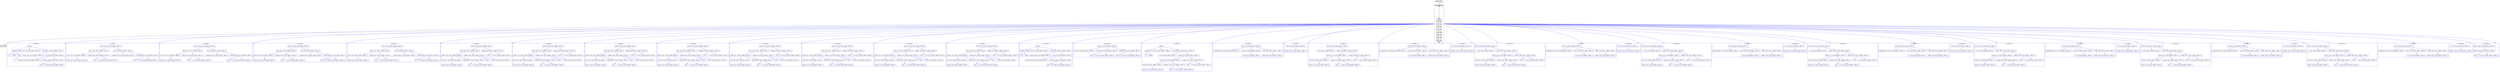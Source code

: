 digraph CFG {
    compound=true;
    graph [splines=true];
    node [shape=rectangle];

    BB2 [label=<<B>BB2: END</B><BR ALIGN="CENTER"/>>];
    BB1 [label=<<B>BB1: Base block</B><BR ALIGN="CENTER"/>VAR<BR ALIGN="CENTER"/>=<BR ALIGN="CENTER"/>=<BR ALIGN="CENTER"/>=<BR ALIGN="CENTER"/>=<BR ALIGN="CENTER"/>=<BR ALIGN="CENTER"/>=<BR ALIGN="CENTER"/>=<BR ALIGN="CENTER"/>=<BR ALIGN="CENTER"/>=<BR ALIGN="CENTER"/>=<BR ALIGN="CENTER"/>=<BR ALIGN="CENTER"/>=<BR ALIGN="CENTER"/>VAR<BR ALIGN="CENTER"/>FUNC_CALL<BR ALIGN="CENTER"/>VAR<BR ALIGN="CENTER"/>FUNC_CALL<BR ALIGN="CENTER"/>FUNC_CALL<BR ALIGN="CENTER"/>=<BR ALIGN="CENTER"/>FUNC_CALL<BR ALIGN="CENTER"/>FUNC_CALL<BR ALIGN="CENTER"/>=<BR ALIGN="CENTER"/>FUNC_CALL<BR ALIGN="CENTER"/>FUNC_CALL<BR ALIGN="CENTER"/>=<BR ALIGN="CENTER"/>FUNC_CALL<BR ALIGN="CENTER"/>FUNC_CALL<BR ALIGN="CENTER"/>=<BR ALIGN="CENTER"/>FUNC_CALL<BR ALIGN="CENTER"/>FUNC_CALL<BR ALIGN="CENTER"/>=<BR ALIGN="CENTER"/>FUNC_CALL<BR ALIGN="CENTER"/>FUNC_CALL<BR ALIGN="CENTER"/>=<BR ALIGN="CENTER"/>FUNC_CALL<BR ALIGN="CENTER"/>FUNC_CALL<BR ALIGN="CENTER"/>=<BR ALIGN="CENTER"/>FUNC_CALL<BR ALIGN="CENTER"/>FUNC_CALL<BR ALIGN="CENTER"/>DEC<BR ALIGN="CENTER"/>>];
    subgraph cluster_instruction0 {
        label = "OT of BB1:0";
        style=rounded;
        color=blue;
        entry0 [shape=point, style=invis];
        node0 [label="declare", color=blue];
        node1 [label="withType", color=blue];
        node2 [label="int", color=blue];
        node1 -> node2[color=blue];
        node3 [label="builtin", color=blue];
        node1 -> node3[color=blue];
        node4 [label="array", color=blue];
        node5 [label="2", color=blue];
        node4 -> node5[color=blue];
        node1 -> node4[color=blue];
        node0 -> node1[color=blue];
        node6 [label="matrix <int:2, reg: (null), spilled: 0, offset: 0>", color=blue];
        node0 -> node6[color=blue];
        node7 [label="write <int:2, reg: (null), spilled: 0, offset: 0>", color=blue];
        node8 [label="matrix <int:2, reg: AR, spilled: 0, offset: 0>", color=blue];
        node7 -> node8[color=blue];
        node9 [label="call <ref:0, reg: RT, spilled: 0, offset: 0>", color=blue];
        node10 [label="__allocRef <ref:0, reg: (null), spilled: 0, offset: 0>", color=blue];
        node9 -> node10[color=blue];
        node11 [label="litRead <long:0, reg: R0, spilled: 0, offset: 0>", color=blue];
        node12 [label="DEC", color=blue];
        node11 -> node12[color=blue];
        node13 [label="32 <long:0, reg: AR, spilled: 0, offset: 0>", color=blue];
        node11 -> node13[color=blue];
        node9 -> node11[color=blue];
        node7 -> node9[color=blue];
        node0 -> node7[color=blue];
    }
    BB1 -> entry0 [lhead=cluster_instruction0, color=blue];
    subgraph cluster_instruction1 {
        label = "OT of BB1:1";
        style=rounded;
        color=blue;
        entry1 [shape=point, style=invis];
        node14 [label="write <int:1, reg: (null), spilled: 0, offset: 0>", color=blue];
        node15 [label="index <int:1, reg: R1, spilled: 0, offset: 0>", color=blue];
        node16 [label="read <int:2, reg: R1, spilled: 0, offset: 0>", color=blue];
        node17 [label="matrix <int:2, reg: AR, spilled: 0, offset: 0>", color=blue];
        node16 -> node17[color=blue];
        node15 -> node16[color=blue];
        node18 [label="litRead <int:0, reg: R2, spilled: 0, offset: 0>", color=blue];
        node19 [label="DEC", color=blue];
        node18 -> node19[color=blue];
        node20 [label="0 <int:0, reg: (null), spilled: 0, offset: 0>", color=blue];
        node18 -> node20[color=blue];
        node15 -> node18[color=blue];
        node14 -> node15[color=blue];
        node21 [label="call <ref:0, reg: RT, spilled: 0, offset: 0>", color=blue];
        node22 [label="__allocRef <ref:0, reg: (null), spilled: 0, offset: 0>", color=blue];
        node21 -> node22[color=blue];
        node23 [label="litRead <long:0, reg: R0, spilled: 0, offset: 0>", color=blue];
        node24 [label="DEC", color=blue];
        node23 -> node24[color=blue];
        node25 [label="16 <long:0, reg: AR, spilled: 0, offset: 0>", color=blue];
        node23 -> node25[color=blue];
        node21 -> node23[color=blue];
        node14 -> node21[color=blue];
    }
    BB1 -> entry1 [lhead=cluster_instruction1, color=blue];
    subgraph cluster_instruction2 {
        label = "OT of BB1:2";
        style=rounded;
        color=blue;
        entry2 [shape=point, style=invis];
        node26 [label="write <int:1, reg: (null), spilled: 0, offset: 0>", color=blue];
        node27 [label="index <int:1, reg: R1, spilled: 0, offset: 0>", color=blue];
        node28 [label="read <int:2, reg: R1, spilled: 0, offset: 0>", color=blue];
        node29 [label="matrix <int:2, reg: AR, spilled: 0, offset: 0>", color=blue];
        node28 -> node29[color=blue];
        node27 -> node28[color=blue];
        node30 [label="litRead <int:0, reg: R2, spilled: 0, offset: 0>", color=blue];
        node31 [label="DEC", color=blue];
        node30 -> node31[color=blue];
        node32 [label="1 <int:0, reg: (null), spilled: 0, offset: 0>", color=blue];
        node30 -> node32[color=blue];
        node27 -> node30[color=blue];
        node26 -> node27[color=blue];
        node33 [label="call <ref:0, reg: RT, spilled: 0, offset: 0>", color=blue];
        node34 [label="__allocRef <ref:0, reg: (null), spilled: 0, offset: 0>", color=blue];
        node33 -> node34[color=blue];
        node35 [label="litRead <long:0, reg: R0, spilled: 0, offset: 0>", color=blue];
        node36 [label="DEC", color=blue];
        node35 -> node36[color=blue];
        node37 [label="16 <long:0, reg: AR, spilled: 0, offset: 0>", color=blue];
        node35 -> node37[color=blue];
        node33 -> node35[color=blue];
        node26 -> node33[color=blue];
    }
    BB1 -> entry2 [lhead=cluster_instruction2, color=blue];
    subgraph cluster_instruction3 {
        label = "OT of BB1:3";
        style=rounded;
        color=blue;
        entry3 [shape=point, style=invis];
        node38 [label="write <int:1, reg: (null), spilled: 0, offset: 0>", color=blue];
        node39 [label="index <int:1, reg: R1, spilled: 0, offset: 0>", color=blue];
        node40 [label="read <int:2, reg: R1, spilled: 0, offset: 0>", color=blue];
        node41 [label="matrix <int:2, reg: AR, spilled: 0, offset: 0>", color=blue];
        node40 -> node41[color=blue];
        node39 -> node40[color=blue];
        node42 [label="litRead <int:0, reg: R2, spilled: 0, offset: 0>", color=blue];
        node43 [label="DEC", color=blue];
        node42 -> node43[color=blue];
        node44 [label="2 <int:0, reg: (null), spilled: 0, offset: 0>", color=blue];
        node42 -> node44[color=blue];
        node39 -> node42[color=blue];
        node38 -> node39[color=blue];
        node45 [label="call <ref:0, reg: RT, spilled: 0, offset: 0>", color=blue];
        node46 [label="__allocRef <ref:0, reg: (null), spilled: 0, offset: 0>", color=blue];
        node45 -> node46[color=blue];
        node47 [label="litRead <long:0, reg: R0, spilled: 0, offset: 0>", color=blue];
        node48 [label="DEC", color=blue];
        node47 -> node48[color=blue];
        node49 [label="16 <long:0, reg: AR, spilled: 0, offset: 0>", color=blue];
        node47 -> node49[color=blue];
        node45 -> node47[color=blue];
        node38 -> node45[color=blue];
    }
    BB1 -> entry3 [lhead=cluster_instruction3, color=blue];
    subgraph cluster_instruction4 {
        label = "OT of BB1:4";
        style=rounded;
        color=blue;
        entry4 [shape=point, style=invis];
        node50 [label="write <int:1, reg: (null), spilled: 0, offset: 0>", color=blue];
        node51 [label="index <int:1, reg: R1, spilled: 0, offset: 0>", color=blue];
        node52 [label="read <int:2, reg: R1, spilled: 0, offset: 0>", color=blue];
        node53 [label="matrix <int:2, reg: AR, spilled: 0, offset: 0>", color=blue];
        node52 -> node53[color=blue];
        node51 -> node52[color=blue];
        node54 [label="litRead <int:0, reg: R2, spilled: 0, offset: 0>", color=blue];
        node55 [label="DEC", color=blue];
        node54 -> node55[color=blue];
        node56 [label="3 <int:0, reg: (null), spilled: 0, offset: 0>", color=blue];
        node54 -> node56[color=blue];
        node51 -> node54[color=blue];
        node50 -> node51[color=blue];
        node57 [label="call <ref:0, reg: RT, spilled: 0, offset: 0>", color=blue];
        node58 [label="__allocRef <ref:0, reg: (null), spilled: 0, offset: 0>", color=blue];
        node57 -> node58[color=blue];
        node59 [label="litRead <long:0, reg: R0, spilled: 0, offset: 0>", color=blue];
        node60 [label="DEC", color=blue];
        node59 -> node60[color=blue];
        node61 [label="16 <long:0, reg: AR, spilled: 0, offset: 0>", color=blue];
        node59 -> node61[color=blue];
        node57 -> node59[color=blue];
        node50 -> node57[color=blue];
    }
    BB1 -> entry4 [lhead=cluster_instruction4, color=blue];
    subgraph cluster_instruction5 {
        label = "OT of BB1:5";
        style=rounded;
        color=blue;
        entry5 [shape=point, style=invis];
        node62 [label="write <int:0, reg: (null), spilled: 0, offset: 0>", color=blue];
        node63 [label="index <int:0, reg: R1, spilled: 0, offset: 0>", color=blue];
        node64 [label="indexr <int:1, reg: R1, spilled: 0, offset: 0>", color=blue];
        node65 [label="read <int:2, reg: R1, spilled: 0, offset: 0>", color=blue];
        node66 [label="matrix <int:2, reg: AR, spilled: 0, offset: 0>", color=blue];
        node65 -> node66[color=blue];
        node64 -> node65[color=blue];
        node67 [label="litRead <int:0, reg: R2, spilled: 0, offset: 0>", color=blue];
        node68 [label="DEC", color=blue];
        node67 -> node68[color=blue];
        node69 [label="0 <int:0, reg: (null), spilled: 0, offset: 0>", color=blue];
        node67 -> node69[color=blue];
        node64 -> node67[color=blue];
        node63 -> node64[color=blue];
        node70 [label="litRead <int:0, reg: R2, spilled: 0, offset: 0>", color=blue];
        node71 [label="DEC", color=blue];
        node70 -> node71[color=blue];
        node72 [label="0 <int:0, reg: (null), spilled: 0, offset: 0>", color=blue];
        node70 -> node72[color=blue];
        node63 -> node70[color=blue];
        node62 -> node63[color=blue];
        node73 [label="litRead <int:0, reg: R2, spilled: 0, offset: 0>", color=blue];
        node74 [label="DEC", color=blue];
        node73 -> node74[color=blue];
        node75 [label="0 <int:0, reg: (null), spilled: 0, offset: 0>", color=blue];
        node73 -> node75[color=blue];
        node62 -> node73[color=blue];
    }
    BB1 -> entry5 [lhead=cluster_instruction5, color=blue];
    subgraph cluster_instruction6 {
        label = "OT of BB1:6";
        style=rounded;
        color=blue;
        entry6 [shape=point, style=invis];
        node76 [label="write <int:0, reg: (null), spilled: 0, offset: 0>", color=blue];
        node77 [label="index <int:0, reg: R1, spilled: 0, offset: 0>", color=blue];
        node78 [label="indexr <int:1, reg: R1, spilled: 0, offset: 0>", color=blue];
        node79 [label="read <int:2, reg: R1, spilled: 0, offset: 0>", color=blue];
        node80 [label="matrix <int:2, reg: AR, spilled: 0, offset: 0>", color=blue];
        node79 -> node80[color=blue];
        node78 -> node79[color=blue];
        node81 [label="litRead <int:0, reg: R2, spilled: 0, offset: 0>", color=blue];
        node82 [label="DEC", color=blue];
        node81 -> node82[color=blue];
        node83 [label="0 <int:0, reg: (null), spilled: 0, offset: 0>", color=blue];
        node81 -> node83[color=blue];
        node78 -> node81[color=blue];
        node77 -> node78[color=blue];
        node84 [label="litRead <int:0, reg: R2, spilled: 0, offset: 0>", color=blue];
        node85 [label="DEC", color=blue];
        node84 -> node85[color=blue];
        node86 [label="1 <int:0, reg: (null), spilled: 0, offset: 0>", color=blue];
        node84 -> node86[color=blue];
        node77 -> node84[color=blue];
        node76 -> node77[color=blue];
        node87 [label="litRead <int:0, reg: R2, spilled: 0, offset: 0>", color=blue];
        node88 [label="DEC", color=blue];
        node87 -> node88[color=blue];
        node89 [label="10 <int:0, reg: (null), spilled: 0, offset: 0>", color=blue];
        node87 -> node89[color=blue];
        node76 -> node87[color=blue];
    }
    BB1 -> entry6 [lhead=cluster_instruction6, color=blue];
    subgraph cluster_instruction7 {
        label = "OT of BB1:7";
        style=rounded;
        color=blue;
        entry7 [shape=point, style=invis];
        node90 [label="write <int:0, reg: (null), spilled: 0, offset: 0>", color=blue];
        node91 [label="index <int:0, reg: R1, spilled: 0, offset: 0>", color=blue];
        node92 [label="indexr <int:1, reg: R1, spilled: 0, offset: 0>", color=blue];
        node93 [label="read <int:2, reg: R1, spilled: 0, offset: 0>", color=blue];
        node94 [label="matrix <int:2, reg: AR, spilled: 0, offset: 0>", color=blue];
        node93 -> node94[color=blue];
        node92 -> node93[color=blue];
        node95 [label="litRead <int:0, reg: R2, spilled: 0, offset: 0>", color=blue];
        node96 [label="DEC", color=blue];
        node95 -> node96[color=blue];
        node97 [label="1 <int:0, reg: (null), spilled: 0, offset: 0>", color=blue];
        node95 -> node97[color=blue];
        node92 -> node95[color=blue];
        node91 -> node92[color=blue];
        node98 [label="litRead <int:0, reg: R2, spilled: 0, offset: 0>", color=blue];
        node99 [label="DEC", color=blue];
        node98 -> node99[color=blue];
        node100 [label="0 <int:0, reg: (null), spilled: 0, offset: 0>", color=blue];
        node98 -> node100[color=blue];
        node91 -> node98[color=blue];
        node90 -> node91[color=blue];
        node101 [label="litRead <int:0, reg: R2, spilled: 0, offset: 0>", color=blue];
        node102 [label="DEC", color=blue];
        node101 -> node102[color=blue];
        node103 [label="20 <int:0, reg: (null), spilled: 0, offset: 0>", color=blue];
        node101 -> node103[color=blue];
        node90 -> node101[color=blue];
    }
    BB1 -> entry7 [lhead=cluster_instruction7, color=blue];
    subgraph cluster_instruction8 {
        label = "OT of BB1:8";
        style=rounded;
        color=blue;
        entry8 [shape=point, style=invis];
        node104 [label="write <int:0, reg: (null), spilled: 0, offset: 0>", color=blue];
        node105 [label="index <int:0, reg: R1, spilled: 0, offset: 0>", color=blue];
        node106 [label="indexr <int:1, reg: R1, spilled: 0, offset: 0>", color=blue];
        node107 [label="read <int:2, reg: R1, spilled: 0, offset: 0>", color=blue];
        node108 [label="matrix <int:2, reg: AR, spilled: 0, offset: 0>", color=blue];
        node107 -> node108[color=blue];
        node106 -> node107[color=blue];
        node109 [label="litRead <int:0, reg: R2, spilled: 0, offset: 0>", color=blue];
        node110 [label="DEC", color=blue];
        node109 -> node110[color=blue];
        node111 [label="1 <int:0, reg: (null), spilled: 0, offset: 0>", color=blue];
        node109 -> node111[color=blue];
        node106 -> node109[color=blue];
        node105 -> node106[color=blue];
        node112 [label="litRead <int:0, reg: R2, spilled: 0, offset: 0>", color=blue];
        node113 [label="DEC", color=blue];
        node112 -> node113[color=blue];
        node114 [label="1 <int:0, reg: (null), spilled: 0, offset: 0>", color=blue];
        node112 -> node114[color=blue];
        node105 -> node112[color=blue];
        node104 -> node105[color=blue];
        node115 [label="litRead <int:0, reg: R2, spilled: 0, offset: 0>", color=blue];
        node116 [label="DEC", color=blue];
        node115 -> node116[color=blue];
        node117 [label="21 <int:0, reg: (null), spilled: 0, offset: 0>", color=blue];
        node115 -> node117[color=blue];
        node104 -> node115[color=blue];
    }
    BB1 -> entry8 [lhead=cluster_instruction8, color=blue];
    subgraph cluster_instruction9 {
        label = "OT of BB1:9";
        style=rounded;
        color=blue;
        entry9 [shape=point, style=invis];
        node118 [label="write <int:0, reg: (null), spilled: 0, offset: 0>", color=blue];
        node119 [label="index <int:0, reg: R1, spilled: 0, offset: 0>", color=blue];
        node120 [label="indexr <int:1, reg: R1, spilled: 0, offset: 0>", color=blue];
        node121 [label="read <int:2, reg: R1, spilled: 0, offset: 0>", color=blue];
        node122 [label="matrix <int:2, reg: AR, spilled: 0, offset: 0>", color=blue];
        node121 -> node122[color=blue];
        node120 -> node121[color=blue];
        node123 [label="litRead <int:0, reg: R2, spilled: 0, offset: 0>", color=blue];
        node124 [label="DEC", color=blue];
        node123 -> node124[color=blue];
        node125 [label="2 <int:0, reg: (null), spilled: 0, offset: 0>", color=blue];
        node123 -> node125[color=blue];
        node120 -> node123[color=blue];
        node119 -> node120[color=blue];
        node126 [label="litRead <int:0, reg: R2, spilled: 0, offset: 0>", color=blue];
        node127 [label="DEC", color=blue];
        node126 -> node127[color=blue];
        node128 [label="0 <int:0, reg: (null), spilled: 0, offset: 0>", color=blue];
        node126 -> node128[color=blue];
        node119 -> node126[color=blue];
        node118 -> node119[color=blue];
        node129 [label="litRead <int:0, reg: R2, spilled: 0, offset: 0>", color=blue];
        node130 [label="DEC", color=blue];
        node129 -> node130[color=blue];
        node131 [label="40 <int:0, reg: (null), spilled: 0, offset: 0>", color=blue];
        node129 -> node131[color=blue];
        node118 -> node129[color=blue];
    }
    BB1 -> entry9 [lhead=cluster_instruction9, color=blue];
    subgraph cluster_instruction10 {
        label = "OT of BB1:10";
        style=rounded;
        color=blue;
        entry10 [shape=point, style=invis];
        node132 [label="write <int:0, reg: (null), spilled: 0, offset: 0>", color=blue];
        node133 [label="index <int:0, reg: R1, spilled: 0, offset: 0>", color=blue];
        node134 [label="indexr <int:1, reg: R1, spilled: 0, offset: 0>", color=blue];
        node135 [label="read <int:2, reg: R1, spilled: 0, offset: 0>", color=blue];
        node136 [label="matrix <int:2, reg: AR, spilled: 0, offset: 0>", color=blue];
        node135 -> node136[color=blue];
        node134 -> node135[color=blue];
        node137 [label="litRead <int:0, reg: R2, spilled: 0, offset: 0>", color=blue];
        node138 [label="DEC", color=blue];
        node137 -> node138[color=blue];
        node139 [label="2 <int:0, reg: (null), spilled: 0, offset: 0>", color=blue];
        node137 -> node139[color=blue];
        node134 -> node137[color=blue];
        node133 -> node134[color=blue];
        node140 [label="litRead <int:0, reg: R2, spilled: 0, offset: 0>", color=blue];
        node141 [label="DEC", color=blue];
        node140 -> node141[color=blue];
        node142 [label="1 <int:0, reg: (null), spilled: 0, offset: 0>", color=blue];
        node140 -> node142[color=blue];
        node133 -> node140[color=blue];
        node132 -> node133[color=blue];
        node143 [label="litRead <int:0, reg: R2, spilled: 0, offset: 0>", color=blue];
        node144 [label="DEC", color=blue];
        node143 -> node144[color=blue];
        node145 [label="50 <int:0, reg: (null), spilled: 0, offset: 0>", color=blue];
        node143 -> node145[color=blue];
        node132 -> node143[color=blue];
    }
    BB1 -> entry10 [lhead=cluster_instruction10, color=blue];
    subgraph cluster_instruction11 {
        label = "OT of BB1:11";
        style=rounded;
        color=blue;
        entry11 [shape=point, style=invis];
        node146 [label="write <int:0, reg: (null), spilled: 0, offset: 0>", color=blue];
        node147 [label="index <int:0, reg: R1, spilled: 0, offset: 0>", color=blue];
        node148 [label="indexr <int:1, reg: R1, spilled: 0, offset: 0>", color=blue];
        node149 [label="read <int:2, reg: R1, spilled: 0, offset: 0>", color=blue];
        node150 [label="matrix <int:2, reg: AR, spilled: 0, offset: 0>", color=blue];
        node149 -> node150[color=blue];
        node148 -> node149[color=blue];
        node151 [label="litRead <int:0, reg: R2, spilled: 0, offset: 0>", color=blue];
        node152 [label="DEC", color=blue];
        node151 -> node152[color=blue];
        node153 [label="3 <int:0, reg: (null), spilled: 0, offset: 0>", color=blue];
        node151 -> node153[color=blue];
        node148 -> node151[color=blue];
        node147 -> node148[color=blue];
        node154 [label="litRead <int:0, reg: R2, spilled: 0, offset: 0>", color=blue];
        node155 [label="DEC", color=blue];
        node154 -> node155[color=blue];
        node156 [label="0 <int:0, reg: (null), spilled: 0, offset: 0>", color=blue];
        node154 -> node156[color=blue];
        node147 -> node154[color=blue];
        node146 -> node147[color=blue];
        node157 [label="litRead <int:0, reg: R2, spilled: 0, offset: 0>", color=blue];
        node158 [label="DEC", color=blue];
        node157 -> node158[color=blue];
        node159 [label="60 <int:0, reg: (null), spilled: 0, offset: 0>", color=blue];
        node157 -> node159[color=blue];
        node146 -> node157[color=blue];
    }
    BB1 -> entry11 [lhead=cluster_instruction11, color=blue];
    subgraph cluster_instruction12 {
        label = "OT of BB1:12";
        style=rounded;
        color=blue;
        entry12 [shape=point, style=invis];
        node160 [label="write <int:0, reg: (null), spilled: 0, offset: 0>", color=blue];
        node161 [label="index <int:0, reg: R1, spilled: 0, offset: 0>", color=blue];
        node162 [label="indexr <int:1, reg: R1, spilled: 0, offset: 0>", color=blue];
        node163 [label="read <int:2, reg: R1, spilled: 0, offset: 0>", color=blue];
        node164 [label="matrix <int:2, reg: AR, spilled: 0, offset: 0>", color=blue];
        node163 -> node164[color=blue];
        node162 -> node163[color=blue];
        node165 [label="litRead <int:0, reg: R2, spilled: 0, offset: 0>", color=blue];
        node166 [label="DEC", color=blue];
        node165 -> node166[color=blue];
        node167 [label="3 <int:0, reg: (null), spilled: 0, offset: 0>", color=blue];
        node165 -> node167[color=blue];
        node162 -> node165[color=blue];
        node161 -> node162[color=blue];
        node168 [label="litRead <int:0, reg: R2, spilled: 0, offset: 0>", color=blue];
        node169 [label="DEC", color=blue];
        node168 -> node169[color=blue];
        node170 [label="1 <int:0, reg: (null), spilled: 0, offset: 0>", color=blue];
        node168 -> node170[color=blue];
        node161 -> node168[color=blue];
        node160 -> node161[color=blue];
        node171 [label="litRead <int:0, reg: R2, spilled: 0, offset: 0>", color=blue];
        node172 [label="DEC", color=blue];
        node171 -> node172[color=blue];
        node173 [label="701 <int:0, reg: (null), spilled: 0, offset: 0>", color=blue];
        node171 -> node173[color=blue];
        node160 -> node171[color=blue];
    }
    BB1 -> entry12 [lhead=cluster_instruction12, color=blue];
    subgraph cluster_instruction13 {
        label = "OT of BB1:13";
        style=rounded;
        color=blue;
        entry13 [shape=point, style=invis];
        node174 [label="declare", color=blue];
        node175 [label="withType", color=blue];
        node176 [label="ref", color=blue];
        node175 -> node176[color=blue];
        node177 [label="builtin", color=blue];
        node175 -> node177[color=blue];
        node174 -> node175[color=blue];
        node178 [label="buffer <ref:0, reg: (null), spilled: 0, offset: 0>", color=blue];
        node174 -> node178[color=blue];
        node179 [label="write <ref:0, reg: (null), spilled: 0, offset: 0>", color=blue];
        node180 [label="buffer <ref:0, reg: AR, spilled: 0, offset: 0>", color=blue];
        node179 -> node180[color=blue];
        node181 [label="call <ref:0, reg: RT, spilled: 0, offset: 0>", color=blue];
        node182 [label="__allocRef <ref:0, reg: (null), spilled: 0, offset: 0>", color=blue];
        node181 -> node182[color=blue];
        node183 [label="litRead <long:0, reg: R0, spilled: 0, offset: 0>", color=blue];
        node184 [label="DEC", color=blue];
        node183 -> node184[color=blue];
        node185 [label="80 <long:0, reg: AR, spilled: 0, offset: 0>", color=blue];
        node183 -> node185[color=blue];
        node181 -> node183[color=blue];
        node179 -> node181[color=blue];
        node174 -> node179[color=blue];
    }
    BB1 -> entry13 [lhead=cluster_instruction13, color=blue];
    subgraph cluster_instruction14 {
        label = "OT of BB1:14";
        style=rounded;
        color=blue;
        entry14 [shape=point, style=invis];
        node186 [label="call <int:0, reg: RT, spilled: 0, offset: 0>", color=blue];
        node187 [label="test <int:0, reg: (null), spilled: 0, offset: 0>", color=blue];
        node186 -> node187[color=blue];
        node188 [label="litRead <int:0, reg: R0, spilled: 0, offset: 0>", color=blue];
        node189 [label="DEC", color=blue];
        node188 -> node189[color=blue];
        node190 [label="4 <int:0, reg: (null), spilled: 0, offset: 0>", color=blue];
        node188 -> node190[color=blue];
        node186 -> node188[color=blue];
        node191 [label="litRead <int:0, reg: R1, spilled: 0, offset: 0>", color=blue];
        node192 [label="DEC", color=blue];
        node191 -> node192[color=blue];
        node193 [label="5 <int:0, reg: (null), spilled: 0, offset: 0>", color=blue];
        node191 -> node193[color=blue];
        node186 -> node191[color=blue];
    }
    BB1 -> entry14 [lhead=cluster_instruction14, color=blue];
    subgraph cluster_instruction15 {
        label = "OT of BB1:15";
        style=rounded;
        color=blue;
        entry15 [shape=point, style=invis];
        node194 [label="declare", color=blue];
        node195 [label="withType", color=blue];
        node196 [label="int", color=blue];
        node195 -> node196[color=blue];
        node197 [label="builtin", color=blue];
        node195 -> node197[color=blue];
        node194 -> node195[color=blue];
        node198 [label="v <int:0, reg: (null), spilled: 0, offset: 0>", color=blue];
        node194 -> node198[color=blue];
        node199 [label="write <int:0, reg: (null), spilled: 0, offset: 0>", color=blue];
        node200 [label="v <int:0, reg: AR, spilled: 0, offset: 0>", color=blue];
        node199 -> node200[color=blue];
        node201 [label="indexr <int:0, reg: R0, spilled: 0, offset: 0>", color=blue];
        node202 [label="indexr <int:1, reg: R0, spilled: 0, offset: 0>", color=blue];
        node203 [label="read <int:2, reg: R0, spilled: 0, offset: 0>", color=blue];
        node204 [label="matrix <int:2, reg: AR, spilled: 0, offset: 0>", color=blue];
        node203 -> node204[color=blue];
        node202 -> node203[color=blue];
        node205 [label="litRead <int:0, reg: R1, spilled: 0, offset: 0>", color=blue];
        node206 [label="DEC", color=blue];
        node205 -> node206[color=blue];
        node207 [label="0 <int:0, reg: (null), spilled: 0, offset: 0>", color=blue];
        node205 -> node207[color=blue];
        node202 -> node205[color=blue];
        node201 -> node202[color=blue];
        node208 [label="litRead <int:0, reg: R1, spilled: 0, offset: 0>", color=blue];
        node209 [label="DEC", color=blue];
        node208 -> node209[color=blue];
        node210 [label="0 <int:0, reg: (null), spilled: 0, offset: 0>", color=blue];
        node208 -> node210[color=blue];
        node201 -> node208[color=blue];
        node199 -> node201[color=blue];
        node194 -> node199[color=blue];
    }
    BB1 -> entry15 [lhead=cluster_instruction15, color=blue];
    subgraph cluster_instruction16 {
        label = "OT of BB1:16";
        style=rounded;
        color=blue;
        entry16 [shape=point, style=invis];
        node211 [label="call <int:0, reg: RT, spilled: 0, offset: 0>", color=blue];
        node212 [label="printlnNumber <int:0, reg: (null), spilled: 0, offset: 0>", color=blue];
        node211 -> node212[color=blue];
        node213 [label="read <int:0, reg: R0, spilled: 0, offset: 0>", color=blue];
        node214 [label="v <int:0, reg: AR, spilled: 0, offset: 0>", color=blue];
        node213 -> node214[color=blue];
        node211 -> node213[color=blue];
        node215 [label="read <ref:0, reg: R1, spilled: 0, offset: 0>", color=blue];
        node216 [label="buffer <ref:0, reg: AR, spilled: 0, offset: 0>", color=blue];
        node215 -> node216[color=blue];
        node211 -> node215[color=blue];
    }
    BB1 -> entry16 [lhead=cluster_instruction16, color=blue];
    subgraph cluster_instruction17 {
        label = "OT of BB1:17";
        style=rounded;
        color=blue;
        entry17 [shape=point, style=invis];
        node217 [label="call <int:0, reg: RT, spilled: 0, offset: 0>", color=blue];
        node218 [label="println <int:0, reg: (null), spilled: 0, offset: 0>", color=blue];
        node217 -> node218[color=blue];
    }
    BB1 -> entry17 [lhead=cluster_instruction17, color=blue];
    subgraph cluster_instruction18 {
        label = "OT of BB1:18";
        style=rounded;
        color=blue;
        entry18 [shape=point, style=invis];
        node219 [label="write <int:0, reg: (null), spilled: 0, offset: 0>", color=blue];
        node220 [label="v <int:0, reg: AR, spilled: 0, offset: 0>", color=blue];
        node219 -> node220[color=blue];
        node221 [label="indexr <int:0, reg: R0, spilled: 0, offset: 0>", color=blue];
        node222 [label="indexr <int:1, reg: R0, spilled: 0, offset: 0>", color=blue];
        node223 [label="read <int:2, reg: R0, spilled: 0, offset: 0>", color=blue];
        node224 [label="matrix <int:2, reg: AR, spilled: 0, offset: 0>", color=blue];
        node223 -> node224[color=blue];
        node222 -> node223[color=blue];
        node225 [label="litRead <int:0, reg: R1, spilled: 0, offset: 0>", color=blue];
        node226 [label="DEC", color=blue];
        node225 -> node226[color=blue];
        node227 [label="0 <int:0, reg: (null), spilled: 0, offset: 0>", color=blue];
        node225 -> node227[color=blue];
        node222 -> node225[color=blue];
        node221 -> node222[color=blue];
        node228 [label="litRead <int:0, reg: R1, spilled: 0, offset: 0>", color=blue];
        node229 [label="DEC", color=blue];
        node228 -> node229[color=blue];
        node230 [label="1 <int:0, reg: (null), spilled: 0, offset: 0>", color=blue];
        node228 -> node230[color=blue];
        node221 -> node228[color=blue];
        node219 -> node221[color=blue];
    }
    BB1 -> entry18 [lhead=cluster_instruction18, color=blue];
    subgraph cluster_instruction19 {
        label = "OT of BB1:19";
        style=rounded;
        color=blue;
        entry19 [shape=point, style=invis];
        node231 [label="call <int:0, reg: RT, spilled: 0, offset: 0>", color=blue];
        node232 [label="printlnNumber <int:0, reg: (null), spilled: 0, offset: 0>", color=blue];
        node231 -> node232[color=blue];
        node233 [label="read <int:0, reg: R0, spilled: 0, offset: 0>", color=blue];
        node234 [label="v <int:0, reg: AR, spilled: 0, offset: 0>", color=blue];
        node233 -> node234[color=blue];
        node231 -> node233[color=blue];
        node235 [label="read <ref:0, reg: R1, spilled: 0, offset: 0>", color=blue];
        node236 [label="buffer <ref:0, reg: AR, spilled: 0, offset: 0>", color=blue];
        node235 -> node236[color=blue];
        node231 -> node235[color=blue];
    }
    BB1 -> entry19 [lhead=cluster_instruction19, color=blue];
    subgraph cluster_instruction20 {
        label = "OT of BB1:20";
        style=rounded;
        color=blue;
        entry20 [shape=point, style=invis];
        node237 [label="call <int:0, reg: RT, spilled: 0, offset: 0>", color=blue];
        node238 [label="println <int:0, reg: (null), spilled: 0, offset: 0>", color=blue];
        node237 -> node238[color=blue];
    }
    BB1 -> entry20 [lhead=cluster_instruction20, color=blue];
    subgraph cluster_instruction21 {
        label = "OT of BB1:21";
        style=rounded;
        color=blue;
        entry21 [shape=point, style=invis];
        node239 [label="write <int:0, reg: (null), spilled: 0, offset: 0>", color=blue];
        node240 [label="v <int:0, reg: AR, spilled: 0, offset: 0>", color=blue];
        node239 -> node240[color=blue];
        node241 [label="indexr <int:0, reg: R0, spilled: 0, offset: 0>", color=blue];
        node242 [label="indexr <int:1, reg: R0, spilled: 0, offset: 0>", color=blue];
        node243 [label="read <int:2, reg: R0, spilled: 0, offset: 0>", color=blue];
        node244 [label="matrix <int:2, reg: AR, spilled: 0, offset: 0>", color=blue];
        node243 -> node244[color=blue];
        node242 -> node243[color=blue];
        node245 [label="litRead <int:0, reg: R1, spilled: 0, offset: 0>", color=blue];
        node246 [label="DEC", color=blue];
        node245 -> node246[color=blue];
        node247 [label="1 <int:0, reg: (null), spilled: 0, offset: 0>", color=blue];
        node245 -> node247[color=blue];
        node242 -> node245[color=blue];
        node241 -> node242[color=blue];
        node248 [label="litRead <int:0, reg: R1, spilled: 0, offset: 0>", color=blue];
        node249 [label="DEC", color=blue];
        node248 -> node249[color=blue];
        node250 [label="0 <int:0, reg: (null), spilled: 0, offset: 0>", color=blue];
        node248 -> node250[color=blue];
        node241 -> node248[color=blue];
        node239 -> node241[color=blue];
    }
    BB1 -> entry21 [lhead=cluster_instruction21, color=blue];
    subgraph cluster_instruction22 {
        label = "OT of BB1:22";
        style=rounded;
        color=blue;
        entry22 [shape=point, style=invis];
        node251 [label="call <int:0, reg: RT, spilled: 0, offset: 0>", color=blue];
        node252 [label="printlnNumber <int:0, reg: (null), spilled: 0, offset: 0>", color=blue];
        node251 -> node252[color=blue];
        node253 [label="read <int:0, reg: R0, spilled: 0, offset: 0>", color=blue];
        node254 [label="v <int:0, reg: AR, spilled: 0, offset: 0>", color=blue];
        node253 -> node254[color=blue];
        node251 -> node253[color=blue];
        node255 [label="read <ref:0, reg: R1, spilled: 0, offset: 0>", color=blue];
        node256 [label="buffer <ref:0, reg: AR, spilled: 0, offset: 0>", color=blue];
        node255 -> node256[color=blue];
        node251 -> node255[color=blue];
    }
    BB1 -> entry22 [lhead=cluster_instruction22, color=blue];
    subgraph cluster_instruction23 {
        label = "OT of BB1:23";
        style=rounded;
        color=blue;
        entry23 [shape=point, style=invis];
        node257 [label="call <int:0, reg: RT, spilled: 0, offset: 0>", color=blue];
        node258 [label="println <int:0, reg: (null), spilled: 0, offset: 0>", color=blue];
        node257 -> node258[color=blue];
    }
    BB1 -> entry23 [lhead=cluster_instruction23, color=blue];
    subgraph cluster_instruction24 {
        label = "OT of BB1:24";
        style=rounded;
        color=blue;
        entry24 [shape=point, style=invis];
        node259 [label="write <int:0, reg: (null), spilled: 0, offset: 0>", color=blue];
        node260 [label="v <int:0, reg: AR, spilled: 0, offset: 0>", color=blue];
        node259 -> node260[color=blue];
        node261 [label="indexr <int:0, reg: R0, spilled: 0, offset: 0>", color=blue];
        node262 [label="indexr <int:1, reg: R0, spilled: 0, offset: 0>", color=blue];
        node263 [label="read <int:2, reg: R0, spilled: 0, offset: 0>", color=blue];
        node264 [label="matrix <int:2, reg: AR, spilled: 0, offset: 0>", color=blue];
        node263 -> node264[color=blue];
        node262 -> node263[color=blue];
        node265 [label="litRead <int:0, reg: R1, spilled: 0, offset: 0>", color=blue];
        node266 [label="DEC", color=blue];
        node265 -> node266[color=blue];
        node267 [label="1 <int:0, reg: (null), spilled: 0, offset: 0>", color=blue];
        node265 -> node267[color=blue];
        node262 -> node265[color=blue];
        node261 -> node262[color=blue];
        node268 [label="litRead <int:0, reg: R1, spilled: 0, offset: 0>", color=blue];
        node269 [label="DEC", color=blue];
        node268 -> node269[color=blue];
        node270 [label="1 <int:0, reg: (null), spilled: 0, offset: 0>", color=blue];
        node268 -> node270[color=blue];
        node261 -> node268[color=blue];
        node259 -> node261[color=blue];
    }
    BB1 -> entry24 [lhead=cluster_instruction24, color=blue];
    subgraph cluster_instruction25 {
        label = "OT of BB1:25";
        style=rounded;
        color=blue;
        entry25 [shape=point, style=invis];
        node271 [label="call <int:0, reg: RT, spilled: 0, offset: 0>", color=blue];
        node272 [label="printlnNumber <int:0, reg: (null), spilled: 0, offset: 0>", color=blue];
        node271 -> node272[color=blue];
        node273 [label="read <int:0, reg: R0, spilled: 0, offset: 0>", color=blue];
        node274 [label="v <int:0, reg: AR, spilled: 0, offset: 0>", color=blue];
        node273 -> node274[color=blue];
        node271 -> node273[color=blue];
        node275 [label="read <ref:0, reg: R1, spilled: 0, offset: 0>", color=blue];
        node276 [label="buffer <ref:0, reg: AR, spilled: 0, offset: 0>", color=blue];
        node275 -> node276[color=blue];
        node271 -> node275[color=blue];
    }
    BB1 -> entry25 [lhead=cluster_instruction25, color=blue];
    subgraph cluster_instruction26 {
        label = "OT of BB1:26";
        style=rounded;
        color=blue;
        entry26 [shape=point, style=invis];
        node277 [label="call <int:0, reg: RT, spilled: 0, offset: 0>", color=blue];
        node278 [label="println <int:0, reg: (null), spilled: 0, offset: 0>", color=blue];
        node277 -> node278[color=blue];
    }
    BB1 -> entry26 [lhead=cluster_instruction26, color=blue];
    subgraph cluster_instruction27 {
        label = "OT of BB1:27";
        style=rounded;
        color=blue;
        entry27 [shape=point, style=invis];
        node279 [label="write <int:0, reg: (null), spilled: 0, offset: 0>", color=blue];
        node280 [label="v <int:0, reg: AR, spilled: 0, offset: 0>", color=blue];
        node279 -> node280[color=blue];
        node281 [label="indexr <int:0, reg: R0, spilled: 0, offset: 0>", color=blue];
        node282 [label="indexr <int:1, reg: R0, spilled: 0, offset: 0>", color=blue];
        node283 [label="read <int:2, reg: R0, spilled: 0, offset: 0>", color=blue];
        node284 [label="matrix <int:2, reg: AR, spilled: 0, offset: 0>", color=blue];
        node283 -> node284[color=blue];
        node282 -> node283[color=blue];
        node285 [label="litRead <int:0, reg: R1, spilled: 0, offset: 0>", color=blue];
        node286 [label="DEC", color=blue];
        node285 -> node286[color=blue];
        node287 [label="2 <int:0, reg: (null), spilled: 0, offset: 0>", color=blue];
        node285 -> node287[color=blue];
        node282 -> node285[color=blue];
        node281 -> node282[color=blue];
        node288 [label="litRead <int:0, reg: R1, spilled: 0, offset: 0>", color=blue];
        node289 [label="DEC", color=blue];
        node288 -> node289[color=blue];
        node290 [label="0 <int:0, reg: (null), spilled: 0, offset: 0>", color=blue];
        node288 -> node290[color=blue];
        node281 -> node288[color=blue];
        node279 -> node281[color=blue];
    }
    BB1 -> entry27 [lhead=cluster_instruction27, color=blue];
    subgraph cluster_instruction28 {
        label = "OT of BB1:28";
        style=rounded;
        color=blue;
        entry28 [shape=point, style=invis];
        node291 [label="call <int:0, reg: RT, spilled: 0, offset: 0>", color=blue];
        node292 [label="printlnNumber <int:0, reg: (null), spilled: 0, offset: 0>", color=blue];
        node291 -> node292[color=blue];
        node293 [label="read <int:0, reg: R0, spilled: 0, offset: 0>", color=blue];
        node294 [label="v <int:0, reg: AR, spilled: 0, offset: 0>", color=blue];
        node293 -> node294[color=blue];
        node291 -> node293[color=blue];
        node295 [label="read <ref:0, reg: R1, spilled: 0, offset: 0>", color=blue];
        node296 [label="buffer <ref:0, reg: AR, spilled: 0, offset: 0>", color=blue];
        node295 -> node296[color=blue];
        node291 -> node295[color=blue];
    }
    BB1 -> entry28 [lhead=cluster_instruction28, color=blue];
    subgraph cluster_instruction29 {
        label = "OT of BB1:29";
        style=rounded;
        color=blue;
        entry29 [shape=point, style=invis];
        node297 [label="call <int:0, reg: RT, spilled: 0, offset: 0>", color=blue];
        node298 [label="println <int:0, reg: (null), spilled: 0, offset: 0>", color=blue];
        node297 -> node298[color=blue];
    }
    BB1 -> entry29 [lhead=cluster_instruction29, color=blue];
    subgraph cluster_instruction30 {
        label = "OT of BB1:30";
        style=rounded;
        color=blue;
        entry30 [shape=point, style=invis];
        node299 [label="write <int:0, reg: (null), spilled: 0, offset: 0>", color=blue];
        node300 [label="v <int:0, reg: AR, spilled: 0, offset: 0>", color=blue];
        node299 -> node300[color=blue];
        node301 [label="indexr <int:0, reg: R0, spilled: 0, offset: 0>", color=blue];
        node302 [label="indexr <int:1, reg: R0, spilled: 0, offset: 0>", color=blue];
        node303 [label="read <int:2, reg: R0, spilled: 0, offset: 0>", color=blue];
        node304 [label="matrix <int:2, reg: AR, spilled: 0, offset: 0>", color=blue];
        node303 -> node304[color=blue];
        node302 -> node303[color=blue];
        node305 [label="litRead <int:0, reg: R1, spilled: 0, offset: 0>", color=blue];
        node306 [label="DEC", color=blue];
        node305 -> node306[color=blue];
        node307 [label="2 <int:0, reg: (null), spilled: 0, offset: 0>", color=blue];
        node305 -> node307[color=blue];
        node302 -> node305[color=blue];
        node301 -> node302[color=blue];
        node308 [label="litRead <int:0, reg: R1, spilled: 0, offset: 0>", color=blue];
        node309 [label="DEC", color=blue];
        node308 -> node309[color=blue];
        node310 [label="1 <int:0, reg: (null), spilled: 0, offset: 0>", color=blue];
        node308 -> node310[color=blue];
        node301 -> node308[color=blue];
        node299 -> node301[color=blue];
    }
    BB1 -> entry30 [lhead=cluster_instruction30, color=blue];
    subgraph cluster_instruction31 {
        label = "OT of BB1:31";
        style=rounded;
        color=blue;
        entry31 [shape=point, style=invis];
        node311 [label="call <int:0, reg: RT, spilled: 0, offset: 0>", color=blue];
        node312 [label="printlnNumber <int:0, reg: (null), spilled: 0, offset: 0>", color=blue];
        node311 -> node312[color=blue];
        node313 [label="read <int:0, reg: R0, spilled: 0, offset: 0>", color=blue];
        node314 [label="v <int:0, reg: AR, spilled: 0, offset: 0>", color=blue];
        node313 -> node314[color=blue];
        node311 -> node313[color=blue];
        node315 [label="read <ref:0, reg: R1, spilled: 0, offset: 0>", color=blue];
        node316 [label="buffer <ref:0, reg: AR, spilled: 0, offset: 0>", color=blue];
        node315 -> node316[color=blue];
        node311 -> node315[color=blue];
    }
    BB1 -> entry31 [lhead=cluster_instruction31, color=blue];
    subgraph cluster_instruction32 {
        label = "OT of BB1:32";
        style=rounded;
        color=blue;
        entry32 [shape=point, style=invis];
        node317 [label="call <int:0, reg: RT, spilled: 0, offset: 0>", color=blue];
        node318 [label="println <int:0, reg: (null), spilled: 0, offset: 0>", color=blue];
        node317 -> node318[color=blue];
    }
    BB1 -> entry32 [lhead=cluster_instruction32, color=blue];
    subgraph cluster_instruction33 {
        label = "OT of BB1:33";
        style=rounded;
        color=blue;
        entry33 [shape=point, style=invis];
        node319 [label="write <int:0, reg: (null), spilled: 0, offset: 0>", color=blue];
        node320 [label="v <int:0, reg: AR, spilled: 0, offset: 0>", color=blue];
        node319 -> node320[color=blue];
        node321 [label="indexr <int:0, reg: R0, spilled: 0, offset: 0>", color=blue];
        node322 [label="indexr <int:1, reg: R0, spilled: 0, offset: 0>", color=blue];
        node323 [label="read <int:2, reg: R0, spilled: 0, offset: 0>", color=blue];
        node324 [label="matrix <int:2, reg: AR, spilled: 0, offset: 0>", color=blue];
        node323 -> node324[color=blue];
        node322 -> node323[color=blue];
        node325 [label="litRead <int:0, reg: R1, spilled: 0, offset: 0>", color=blue];
        node326 [label="DEC", color=blue];
        node325 -> node326[color=blue];
        node327 [label="3 <int:0, reg: (null), spilled: 0, offset: 0>", color=blue];
        node325 -> node327[color=blue];
        node322 -> node325[color=blue];
        node321 -> node322[color=blue];
        node328 [label="litRead <int:0, reg: R1, spilled: 0, offset: 0>", color=blue];
        node329 [label="DEC", color=blue];
        node328 -> node329[color=blue];
        node330 [label="0 <int:0, reg: (null), spilled: 0, offset: 0>", color=blue];
        node328 -> node330[color=blue];
        node321 -> node328[color=blue];
        node319 -> node321[color=blue];
    }
    BB1 -> entry33 [lhead=cluster_instruction33, color=blue];
    subgraph cluster_instruction34 {
        label = "OT of BB1:34";
        style=rounded;
        color=blue;
        entry34 [shape=point, style=invis];
        node331 [label="call <int:0, reg: RT, spilled: 0, offset: 0>", color=blue];
        node332 [label="printlnNumber <int:0, reg: (null), spilled: 0, offset: 0>", color=blue];
        node331 -> node332[color=blue];
        node333 [label="read <int:0, reg: R0, spilled: 0, offset: 0>", color=blue];
        node334 [label="v <int:0, reg: AR, spilled: 0, offset: 0>", color=blue];
        node333 -> node334[color=blue];
        node331 -> node333[color=blue];
        node335 [label="read <ref:0, reg: R1, spilled: 0, offset: 0>", color=blue];
        node336 [label="buffer <ref:0, reg: AR, spilled: 0, offset: 0>", color=blue];
        node335 -> node336[color=blue];
        node331 -> node335[color=blue];
    }
    BB1 -> entry34 [lhead=cluster_instruction34, color=blue];
    subgraph cluster_instruction35 {
        label = "OT of BB1:35";
        style=rounded;
        color=blue;
        entry35 [shape=point, style=invis];
        node337 [label="call <int:0, reg: RT, spilled: 0, offset: 0>", color=blue];
        node338 [label="println <int:0, reg: (null), spilled: 0, offset: 0>", color=blue];
        node337 -> node338[color=blue];
    }
    BB1 -> entry35 [lhead=cluster_instruction35, color=blue];
    subgraph cluster_instruction36 {
        label = "OT of BB1:36";
        style=rounded;
        color=blue;
        entry36 [shape=point, style=invis];
        node339 [label="write <int:0, reg: (null), spilled: 0, offset: 0>", color=blue];
        node340 [label="v <int:0, reg: AR, spilled: 0, offset: 0>", color=blue];
        node339 -> node340[color=blue];
        node341 [label="indexr <int:0, reg: R0, spilled: 0, offset: 0>", color=blue];
        node342 [label="indexr <int:1, reg: R0, spilled: 0, offset: 0>", color=blue];
        node343 [label="read <int:2, reg: R0, spilled: 0, offset: 0>", color=blue];
        node344 [label="matrix <int:2, reg: AR, spilled: 0, offset: 0>", color=blue];
        node343 -> node344[color=blue];
        node342 -> node343[color=blue];
        node345 [label="litRead <int:0, reg: R1, spilled: 0, offset: 0>", color=blue];
        node346 [label="DEC", color=blue];
        node345 -> node346[color=blue];
        node347 [label="3 <int:0, reg: (null), spilled: 0, offset: 0>", color=blue];
        node345 -> node347[color=blue];
        node342 -> node345[color=blue];
        node341 -> node342[color=blue];
        node348 [label="litRead <int:0, reg: R1, spilled: 0, offset: 0>", color=blue];
        node349 [label="DEC", color=blue];
        node348 -> node349[color=blue];
        node350 [label="1 <int:0, reg: (null), spilled: 0, offset: 0>", color=blue];
        node348 -> node350[color=blue];
        node341 -> node348[color=blue];
        node339 -> node341[color=blue];
    }
    BB1 -> entry36 [lhead=cluster_instruction36, color=blue];
    subgraph cluster_instruction37 {
        label = "OT of BB1:37";
        style=rounded;
        color=blue;
        entry37 [shape=point, style=invis];
        node351 [label="call <int:0, reg: RT, spilled: 0, offset: 0>", color=blue];
        node352 [label="printlnNumber <int:0, reg: (null), spilled: 0, offset: 0>", color=blue];
        node351 -> node352[color=blue];
        node353 [label="read <int:0, reg: R0, spilled: 0, offset: 0>", color=blue];
        node354 [label="v <int:0, reg: AR, spilled: 0, offset: 0>", color=blue];
        node353 -> node354[color=blue];
        node351 -> node353[color=blue];
        node355 [label="read <ref:0, reg: R1, spilled: 0, offset: 0>", color=blue];
        node356 [label="buffer <ref:0, reg: AR, spilled: 0, offset: 0>", color=blue];
        node355 -> node356[color=blue];
        node351 -> node355[color=blue];
    }
    BB1 -> entry37 [lhead=cluster_instruction37, color=blue];
    subgraph cluster_instruction38 {
        label = "OT of BB1:38";
        style=rounded;
        color=blue;
        entry38 [shape=point, style=invis];
        node357 [label="call <int:0, reg: RT, spilled: 0, offset: 0>", color=blue];
        node358 [label="println <int:0, reg: (null), spilled: 0, offset: 0>", color=blue];
        node357 -> node358[color=blue];
    }
    BB1 -> entry38 [lhead=cluster_instruction38, color=blue];
    subgraph cluster_instruction39 {
        label = "OT of BB1:39";
        style=rounded;
        color=blue;
        entry39 [shape=point, style=invis];
        node359 [label="return <int:0, reg: RT, spilled: 0, offset: 0>", color=blue];
        node360 [label="litRead <int:0, reg: R0, spilled: 0, offset: 0>", color=blue];
        node361 [label="DEC", color=blue];
        node360 -> node361[color=blue];
        node362 [label="0 <int:0, reg: (null), spilled: 0, offset: 0>", color=blue];
        node360 -> node362[color=blue];
        node359 -> node360[color=blue];
    }
    BB1 -> entry39 [lhead=cluster_instruction39, color=blue];
    BB0 [label=<<B>BB0: START</B><BR ALIGN="CENTER"/>>];

    BB1 -> BB2;
    BB0 -> BB1;
}
